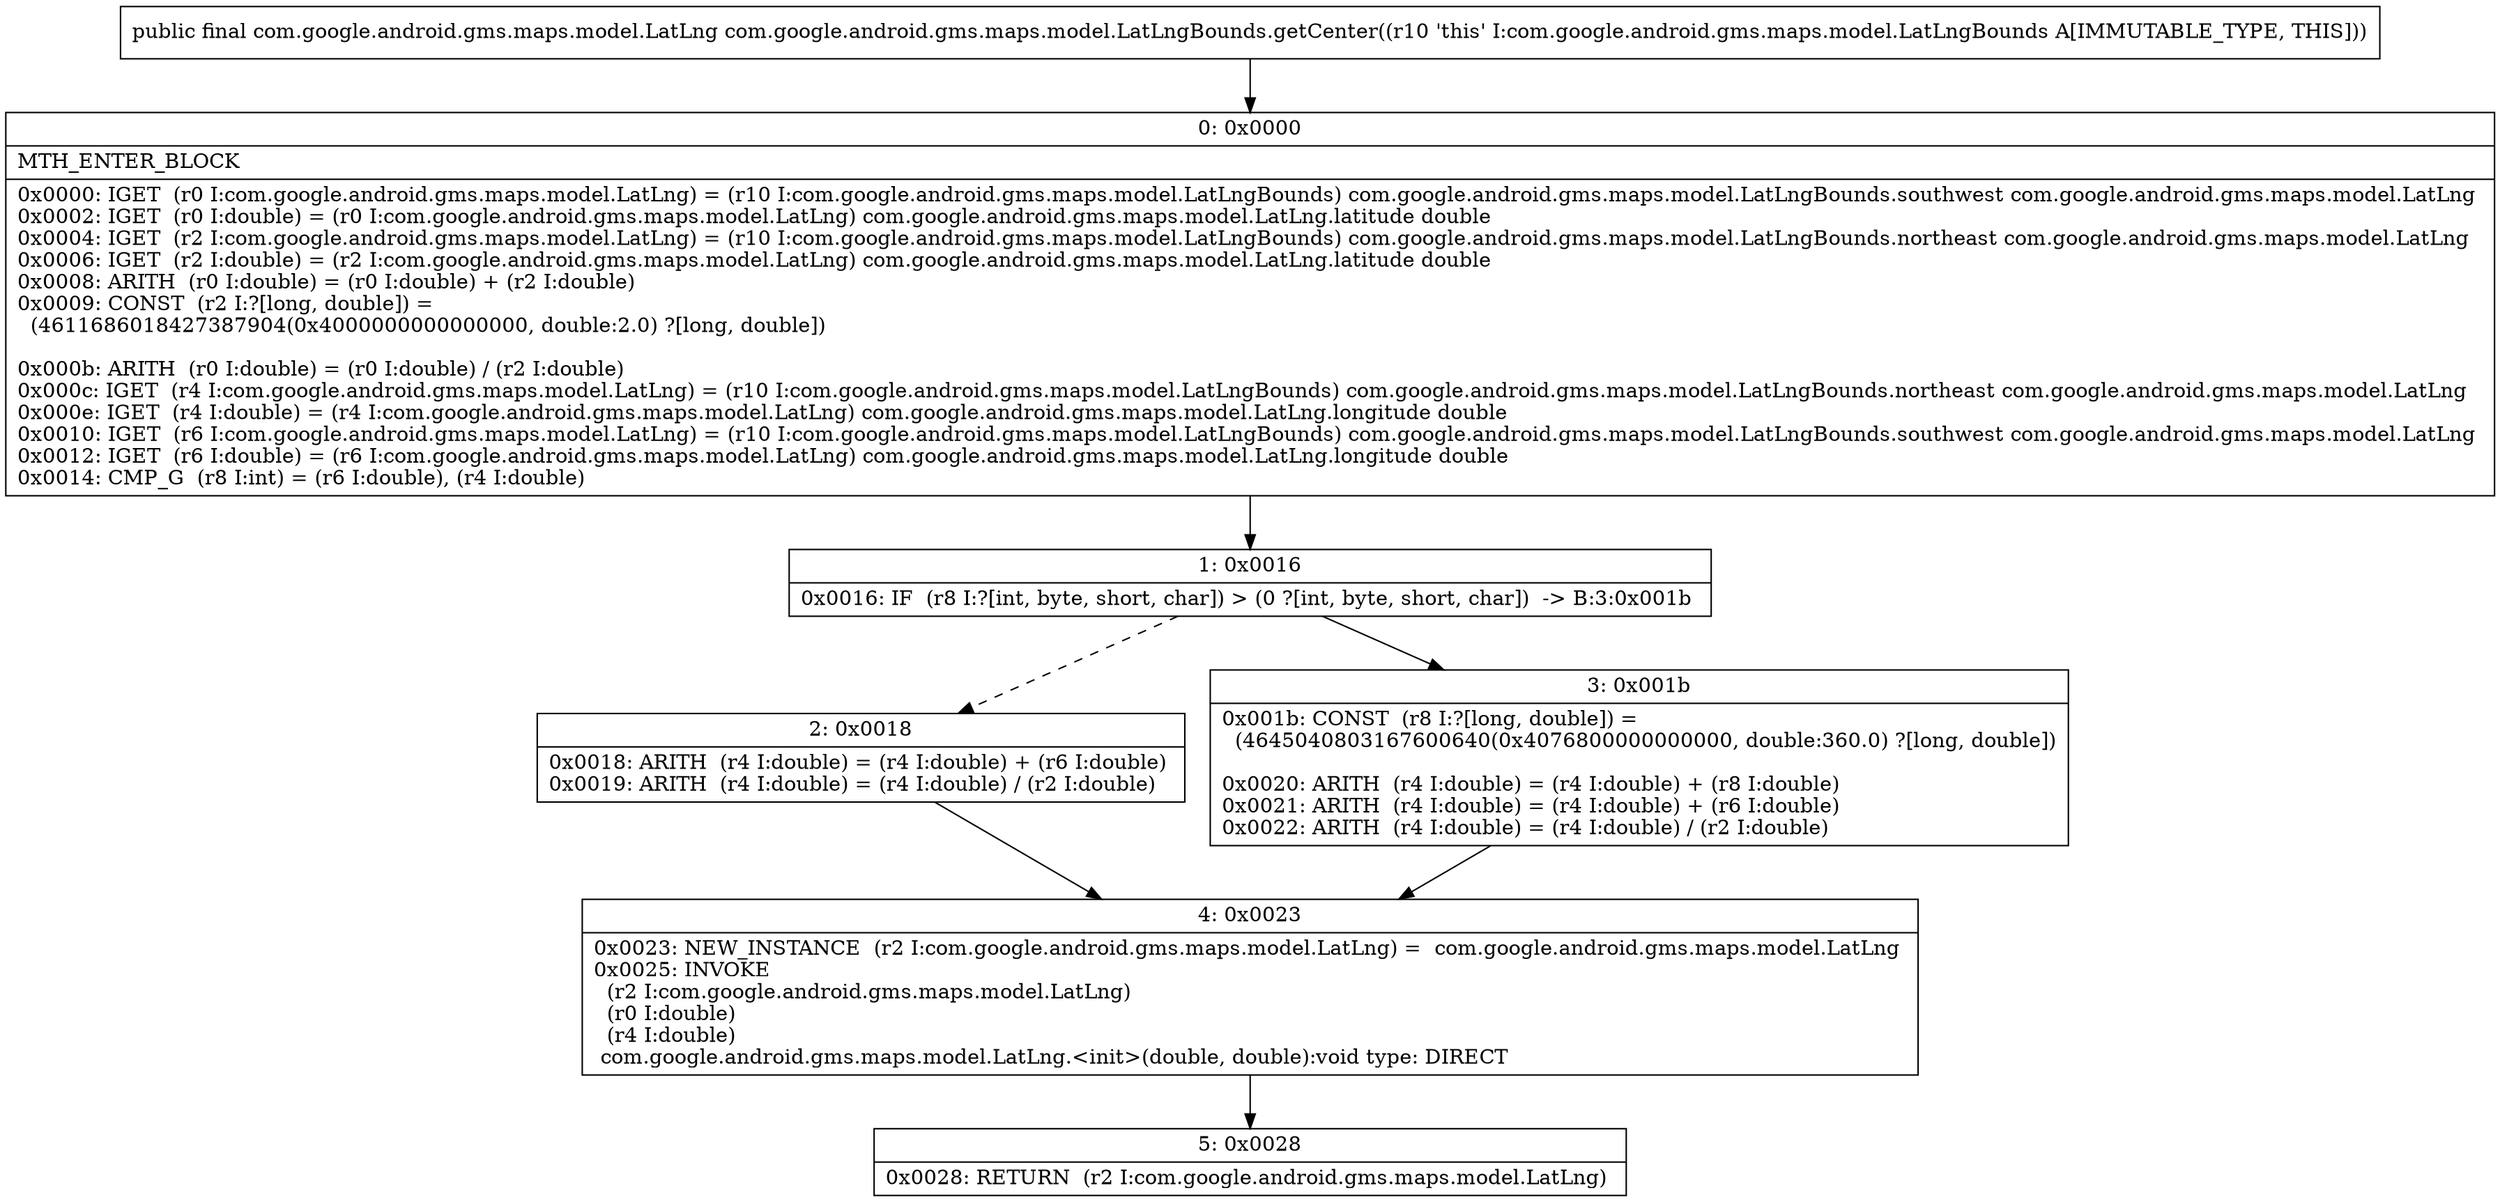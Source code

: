 digraph "CFG forcom.google.android.gms.maps.model.LatLngBounds.getCenter()Lcom\/google\/android\/gms\/maps\/model\/LatLng;" {
Node_0 [shape=record,label="{0\:\ 0x0000|MTH_ENTER_BLOCK\l|0x0000: IGET  (r0 I:com.google.android.gms.maps.model.LatLng) = (r10 I:com.google.android.gms.maps.model.LatLngBounds) com.google.android.gms.maps.model.LatLngBounds.southwest com.google.android.gms.maps.model.LatLng \l0x0002: IGET  (r0 I:double) = (r0 I:com.google.android.gms.maps.model.LatLng) com.google.android.gms.maps.model.LatLng.latitude double \l0x0004: IGET  (r2 I:com.google.android.gms.maps.model.LatLng) = (r10 I:com.google.android.gms.maps.model.LatLngBounds) com.google.android.gms.maps.model.LatLngBounds.northeast com.google.android.gms.maps.model.LatLng \l0x0006: IGET  (r2 I:double) = (r2 I:com.google.android.gms.maps.model.LatLng) com.google.android.gms.maps.model.LatLng.latitude double \l0x0008: ARITH  (r0 I:double) = (r0 I:double) + (r2 I:double) \l0x0009: CONST  (r2 I:?[long, double]) = \l  (4611686018427387904(0x4000000000000000, double:2.0) ?[long, double])\l \l0x000b: ARITH  (r0 I:double) = (r0 I:double) \/ (r2 I:double) \l0x000c: IGET  (r4 I:com.google.android.gms.maps.model.LatLng) = (r10 I:com.google.android.gms.maps.model.LatLngBounds) com.google.android.gms.maps.model.LatLngBounds.northeast com.google.android.gms.maps.model.LatLng \l0x000e: IGET  (r4 I:double) = (r4 I:com.google.android.gms.maps.model.LatLng) com.google.android.gms.maps.model.LatLng.longitude double \l0x0010: IGET  (r6 I:com.google.android.gms.maps.model.LatLng) = (r10 I:com.google.android.gms.maps.model.LatLngBounds) com.google.android.gms.maps.model.LatLngBounds.southwest com.google.android.gms.maps.model.LatLng \l0x0012: IGET  (r6 I:double) = (r6 I:com.google.android.gms.maps.model.LatLng) com.google.android.gms.maps.model.LatLng.longitude double \l0x0014: CMP_G  (r8 I:int) = (r6 I:double), (r4 I:double) \l}"];
Node_1 [shape=record,label="{1\:\ 0x0016|0x0016: IF  (r8 I:?[int, byte, short, char]) \> (0 ?[int, byte, short, char])  \-\> B:3:0x001b \l}"];
Node_2 [shape=record,label="{2\:\ 0x0018|0x0018: ARITH  (r4 I:double) = (r4 I:double) + (r6 I:double) \l0x0019: ARITH  (r4 I:double) = (r4 I:double) \/ (r2 I:double) \l}"];
Node_3 [shape=record,label="{3\:\ 0x001b|0x001b: CONST  (r8 I:?[long, double]) = \l  (4645040803167600640(0x4076800000000000, double:360.0) ?[long, double])\l \l0x0020: ARITH  (r4 I:double) = (r4 I:double) + (r8 I:double) \l0x0021: ARITH  (r4 I:double) = (r4 I:double) + (r6 I:double) \l0x0022: ARITH  (r4 I:double) = (r4 I:double) \/ (r2 I:double) \l}"];
Node_4 [shape=record,label="{4\:\ 0x0023|0x0023: NEW_INSTANCE  (r2 I:com.google.android.gms.maps.model.LatLng) =  com.google.android.gms.maps.model.LatLng \l0x0025: INVOKE  \l  (r2 I:com.google.android.gms.maps.model.LatLng)\l  (r0 I:double)\l  (r4 I:double)\l com.google.android.gms.maps.model.LatLng.\<init\>(double, double):void type: DIRECT \l}"];
Node_5 [shape=record,label="{5\:\ 0x0028|0x0028: RETURN  (r2 I:com.google.android.gms.maps.model.LatLng) \l}"];
MethodNode[shape=record,label="{public final com.google.android.gms.maps.model.LatLng com.google.android.gms.maps.model.LatLngBounds.getCenter((r10 'this' I:com.google.android.gms.maps.model.LatLngBounds A[IMMUTABLE_TYPE, THIS])) }"];
MethodNode -> Node_0;
Node_0 -> Node_1;
Node_1 -> Node_2[style=dashed];
Node_1 -> Node_3;
Node_2 -> Node_4;
Node_3 -> Node_4;
Node_4 -> Node_5;
}

